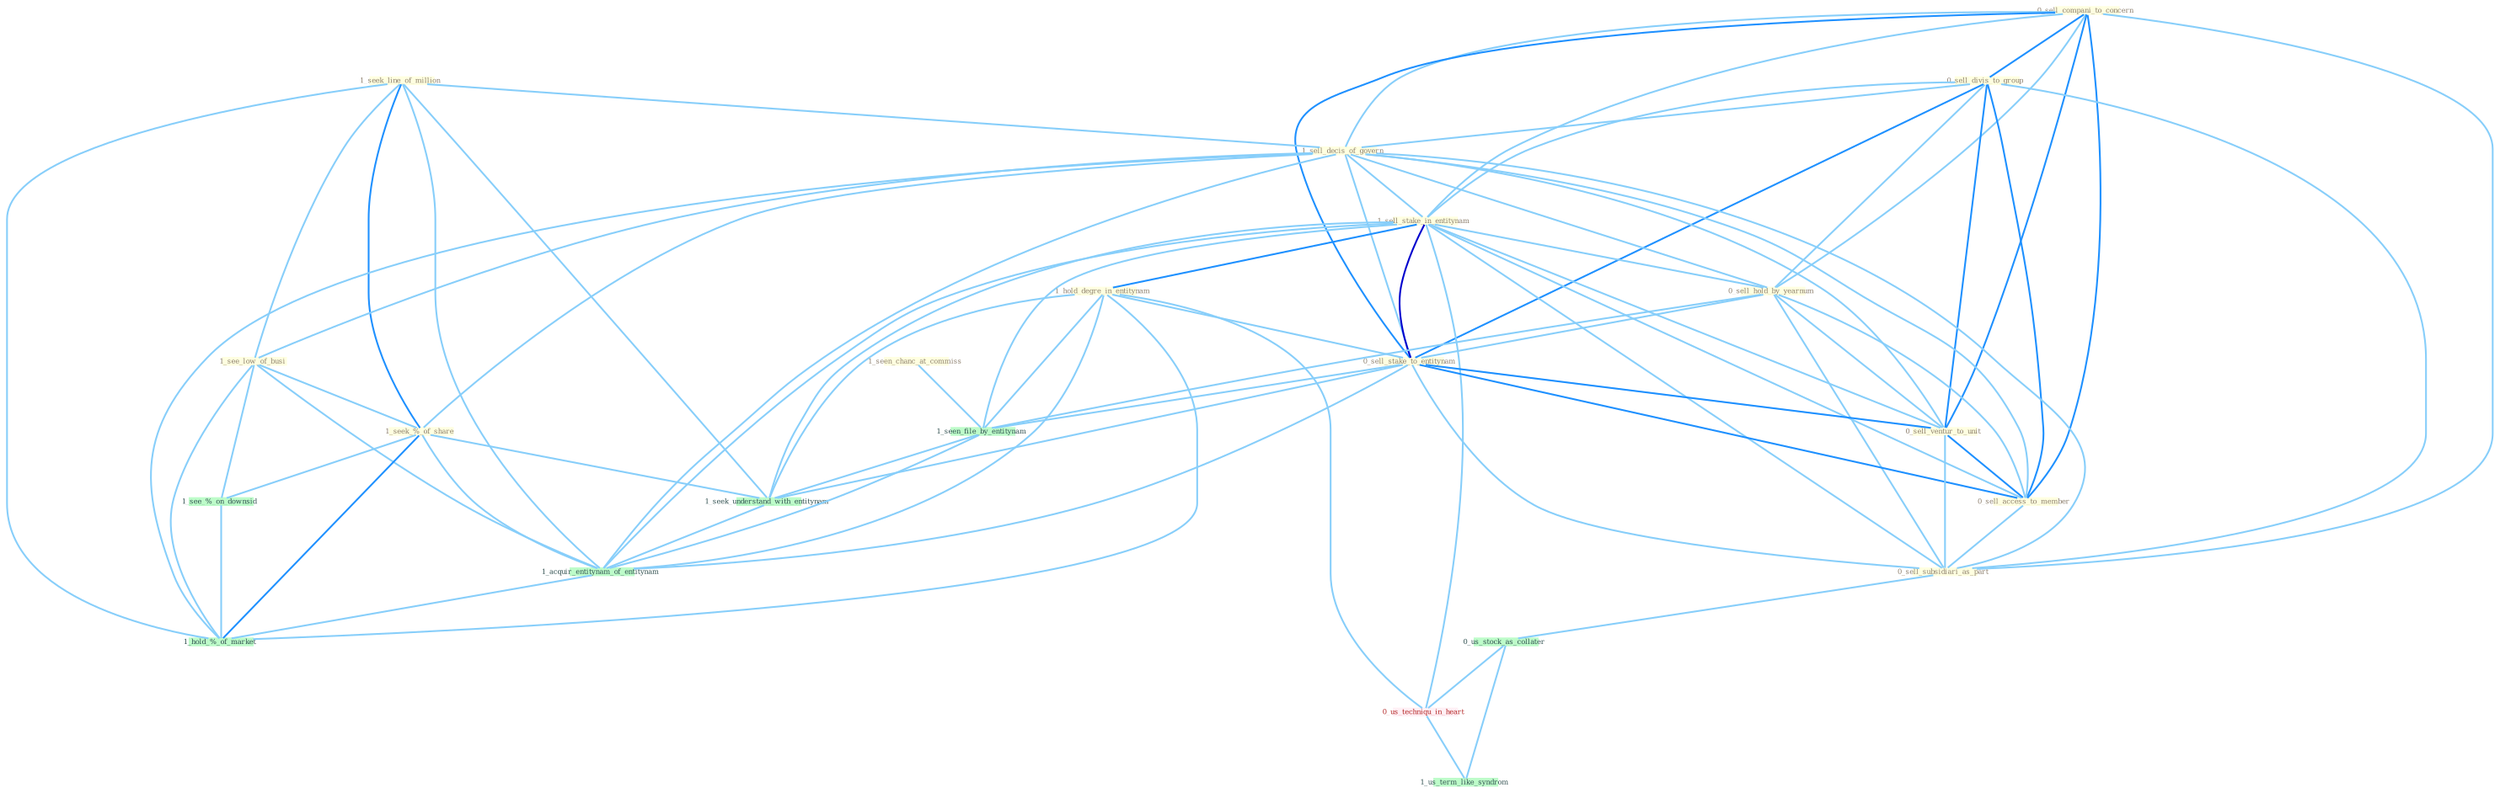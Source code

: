 Graph G{ 
    node
    [shape=polygon,style=filled,width=.5,height=.06,color="#BDFCC9",fixedsize=true,fontsize=4,
    fontcolor="#2f4f4f"];
    {node
    [color="#ffffe0", fontcolor="#8b7d6b"] "0_sell_compani_to_concern " "0_sell_divis_to_group " "1_seek_line_of_million " "1_sell_decis_of_govern " "1_see_low_of_busi " "1_seek_%_of_share " "1_sell_stake_in_entitynam " "0_sell_hold_by_yearnum " "1_seen_chanc_at_commiss " "1_hold_degre_in_entitynam " "0_sell_stake_to_entitynam " "0_sell_ventur_to_unit " "0_sell_access_to_member " "0_sell_subsidiari_as_part "}
{node [color="#fff0f5", fontcolor="#b22222"] "0_us_techniqu_in_heart "}
edge [color="#B0E2FF"];

	"0_sell_compani_to_concern " -- "0_sell_divis_to_group " [w="2", color="#1e90ff" , len=0.8];
	"0_sell_compani_to_concern " -- "1_sell_decis_of_govern " [w="1", color="#87cefa" ];
	"0_sell_compani_to_concern " -- "1_sell_stake_in_entitynam " [w="1", color="#87cefa" ];
	"0_sell_compani_to_concern " -- "0_sell_hold_by_yearnum " [w="1", color="#87cefa" ];
	"0_sell_compani_to_concern " -- "0_sell_stake_to_entitynam " [w="2", color="#1e90ff" , len=0.8];
	"0_sell_compani_to_concern " -- "0_sell_ventur_to_unit " [w="2", color="#1e90ff" , len=0.8];
	"0_sell_compani_to_concern " -- "0_sell_access_to_member " [w="2", color="#1e90ff" , len=0.8];
	"0_sell_compani_to_concern " -- "0_sell_subsidiari_as_part " [w="1", color="#87cefa" ];
	"0_sell_divis_to_group " -- "1_sell_decis_of_govern " [w="1", color="#87cefa" ];
	"0_sell_divis_to_group " -- "1_sell_stake_in_entitynam " [w="1", color="#87cefa" ];
	"0_sell_divis_to_group " -- "0_sell_hold_by_yearnum " [w="1", color="#87cefa" ];
	"0_sell_divis_to_group " -- "0_sell_stake_to_entitynam " [w="2", color="#1e90ff" , len=0.8];
	"0_sell_divis_to_group " -- "0_sell_ventur_to_unit " [w="2", color="#1e90ff" , len=0.8];
	"0_sell_divis_to_group " -- "0_sell_access_to_member " [w="2", color="#1e90ff" , len=0.8];
	"0_sell_divis_to_group " -- "0_sell_subsidiari_as_part " [w="1", color="#87cefa" ];
	"1_seek_line_of_million " -- "1_sell_decis_of_govern " [w="1", color="#87cefa" ];
	"1_seek_line_of_million " -- "1_see_low_of_busi " [w="1", color="#87cefa" ];
	"1_seek_line_of_million " -- "1_seek_%_of_share " [w="2", color="#1e90ff" , len=0.8];
	"1_seek_line_of_million " -- "1_seek_understand_with_entitynam " [w="1", color="#87cefa" ];
	"1_seek_line_of_million " -- "1_acquir_entitynam_of_entitynam " [w="1", color="#87cefa" ];
	"1_seek_line_of_million " -- "1_hold_%_of_market " [w="1", color="#87cefa" ];
	"1_sell_decis_of_govern " -- "1_see_low_of_busi " [w="1", color="#87cefa" ];
	"1_sell_decis_of_govern " -- "1_seek_%_of_share " [w="1", color="#87cefa" ];
	"1_sell_decis_of_govern " -- "1_sell_stake_in_entitynam " [w="1", color="#87cefa" ];
	"1_sell_decis_of_govern " -- "0_sell_hold_by_yearnum " [w="1", color="#87cefa" ];
	"1_sell_decis_of_govern " -- "0_sell_stake_to_entitynam " [w="1", color="#87cefa" ];
	"1_sell_decis_of_govern " -- "0_sell_ventur_to_unit " [w="1", color="#87cefa" ];
	"1_sell_decis_of_govern " -- "0_sell_access_to_member " [w="1", color="#87cefa" ];
	"1_sell_decis_of_govern " -- "0_sell_subsidiari_as_part " [w="1", color="#87cefa" ];
	"1_sell_decis_of_govern " -- "1_acquir_entitynam_of_entitynam " [w="1", color="#87cefa" ];
	"1_sell_decis_of_govern " -- "1_hold_%_of_market " [w="1", color="#87cefa" ];
	"1_see_low_of_busi " -- "1_seek_%_of_share " [w="1", color="#87cefa" ];
	"1_see_low_of_busi " -- "1_acquir_entitynam_of_entitynam " [w="1", color="#87cefa" ];
	"1_see_low_of_busi " -- "1_see_%_on_downsid " [w="1", color="#87cefa" ];
	"1_see_low_of_busi " -- "1_hold_%_of_market " [w="1", color="#87cefa" ];
	"1_seek_%_of_share " -- "1_seek_understand_with_entitynam " [w="1", color="#87cefa" ];
	"1_seek_%_of_share " -- "1_acquir_entitynam_of_entitynam " [w="1", color="#87cefa" ];
	"1_seek_%_of_share " -- "1_see_%_on_downsid " [w="1", color="#87cefa" ];
	"1_seek_%_of_share " -- "1_hold_%_of_market " [w="2", color="#1e90ff" , len=0.8];
	"1_sell_stake_in_entitynam " -- "0_sell_hold_by_yearnum " [w="1", color="#87cefa" ];
	"1_sell_stake_in_entitynam " -- "1_hold_degre_in_entitynam " [w="2", color="#1e90ff" , len=0.8];
	"1_sell_stake_in_entitynam " -- "0_sell_stake_to_entitynam " [w="3", color="#0000cd" , len=0.6];
	"1_sell_stake_in_entitynam " -- "0_sell_ventur_to_unit " [w="1", color="#87cefa" ];
	"1_sell_stake_in_entitynam " -- "0_sell_access_to_member " [w="1", color="#87cefa" ];
	"1_sell_stake_in_entitynam " -- "0_sell_subsidiari_as_part " [w="1", color="#87cefa" ];
	"1_sell_stake_in_entitynam " -- "1_seen_file_by_entitynam " [w="1", color="#87cefa" ];
	"1_sell_stake_in_entitynam " -- "1_seek_understand_with_entitynam " [w="1", color="#87cefa" ];
	"1_sell_stake_in_entitynam " -- "1_acquir_entitynam_of_entitynam " [w="1", color="#87cefa" ];
	"1_sell_stake_in_entitynam " -- "0_us_techniqu_in_heart " [w="1", color="#87cefa" ];
	"0_sell_hold_by_yearnum " -- "0_sell_stake_to_entitynam " [w="1", color="#87cefa" ];
	"0_sell_hold_by_yearnum " -- "0_sell_ventur_to_unit " [w="1", color="#87cefa" ];
	"0_sell_hold_by_yearnum " -- "0_sell_access_to_member " [w="1", color="#87cefa" ];
	"0_sell_hold_by_yearnum " -- "0_sell_subsidiari_as_part " [w="1", color="#87cefa" ];
	"0_sell_hold_by_yearnum " -- "1_seen_file_by_entitynam " [w="1", color="#87cefa" ];
	"1_seen_chanc_at_commiss " -- "1_seen_file_by_entitynam " [w="1", color="#87cefa" ];
	"1_hold_degre_in_entitynam " -- "0_sell_stake_to_entitynam " [w="1", color="#87cefa" ];
	"1_hold_degre_in_entitynam " -- "1_seen_file_by_entitynam " [w="1", color="#87cefa" ];
	"1_hold_degre_in_entitynam " -- "1_seek_understand_with_entitynam " [w="1", color="#87cefa" ];
	"1_hold_degre_in_entitynam " -- "1_acquir_entitynam_of_entitynam " [w="1", color="#87cefa" ];
	"1_hold_degre_in_entitynam " -- "0_us_techniqu_in_heart " [w="1", color="#87cefa" ];
	"1_hold_degre_in_entitynam " -- "1_hold_%_of_market " [w="1", color="#87cefa" ];
	"0_sell_stake_to_entitynam " -- "0_sell_ventur_to_unit " [w="2", color="#1e90ff" , len=0.8];
	"0_sell_stake_to_entitynam " -- "0_sell_access_to_member " [w="2", color="#1e90ff" , len=0.8];
	"0_sell_stake_to_entitynam " -- "0_sell_subsidiari_as_part " [w="1", color="#87cefa" ];
	"0_sell_stake_to_entitynam " -- "1_seen_file_by_entitynam " [w="1", color="#87cefa" ];
	"0_sell_stake_to_entitynam " -- "1_seek_understand_with_entitynam " [w="1", color="#87cefa" ];
	"0_sell_stake_to_entitynam " -- "1_acquir_entitynam_of_entitynam " [w="1", color="#87cefa" ];
	"0_sell_ventur_to_unit " -- "0_sell_access_to_member " [w="2", color="#1e90ff" , len=0.8];
	"0_sell_ventur_to_unit " -- "0_sell_subsidiari_as_part " [w="1", color="#87cefa" ];
	"0_sell_access_to_member " -- "0_sell_subsidiari_as_part " [w="1", color="#87cefa" ];
	"0_sell_subsidiari_as_part " -- "0_us_stock_as_collater " [w="1", color="#87cefa" ];
	"1_seen_file_by_entitynam " -- "1_seek_understand_with_entitynam " [w="1", color="#87cefa" ];
	"1_seen_file_by_entitynam " -- "1_acquir_entitynam_of_entitynam " [w="1", color="#87cefa" ];
	"0_us_stock_as_collater " -- "0_us_techniqu_in_heart " [w="1", color="#87cefa" ];
	"0_us_stock_as_collater " -- "1_us_term_like_syndrom " [w="1", color="#87cefa" ];
	"1_seek_understand_with_entitynam " -- "1_acquir_entitynam_of_entitynam " [w="1", color="#87cefa" ];
	"1_acquir_entitynam_of_entitynam " -- "1_hold_%_of_market " [w="1", color="#87cefa" ];
	"0_us_techniqu_in_heart " -- "1_us_term_like_syndrom " [w="1", color="#87cefa" ];
	"1_see_%_on_downsid " -- "1_hold_%_of_market " [w="1", color="#87cefa" ];
}